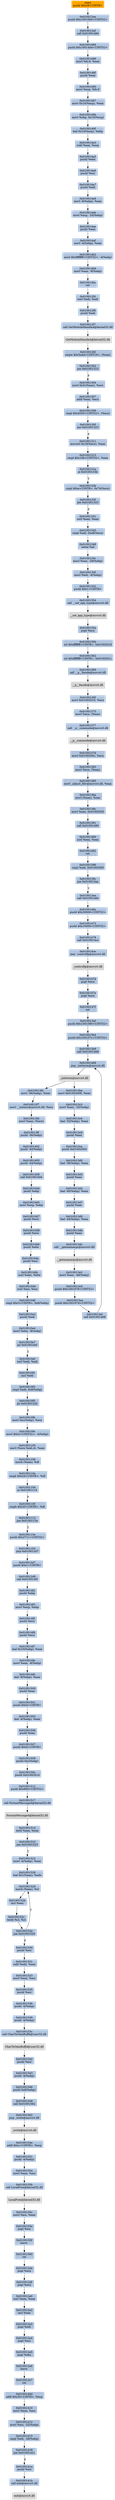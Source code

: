 digraph G {
node[shape=rectangle,style=filled,fillcolor=lightsteelblue,color=lightsteelblue]
bgcolor="transparent"
a0x010012e8pushl_0x28UINT8[label="start\npushl $0x28<UINT8>",color="lightgrey",fillcolor="orange"];
a0x010012eapushl_0x10010b0UINT32[label="0x010012ea\npushl $0x10010b0<UINT32>"];
a0x010012efcall_0x01001484[label="0x010012ef\ncall 0x01001484"];
a0x01001484pushl_0x10014d4UINT32[label="0x01001484\npushl $0x10014d4<UINT32>"];
a0x01001489movl_fs_0_eax[label="0x01001489\nmovl %fs:0, %eax"];
a0x0100148fpushl_eax[label="0x0100148f\npushl %eax"];
a0x01001490movl_esp_fs_0[label="0x01001490\nmovl %esp, %fs:0"];
a0x01001497movl_0x10esp__eax[label="0x01001497\nmovl 0x10(%esp), %eax"];
a0x0100149bmovl_ebp_0x10esp_[label="0x0100149b\nmovl %ebp, 0x10(%esp)"];
a0x0100149fleal_0x10esp__ebp[label="0x0100149f\nleal 0x10(%esp), %ebp"];
a0x010014a3subl_eax_esp[label="0x010014a3\nsubl %eax, %esp"];
a0x010014a5pushl_ebx[label="0x010014a5\npushl %ebx"];
a0x010014a6pushl_esi[label="0x010014a6\npushl %esi"];
a0x010014a7pushl_edi[label="0x010014a7\npushl %edi"];
a0x010014a8movl__8ebp__eax[label="0x010014a8\nmovl -8(%ebp), %eax"];
a0x010014abmovl_esp__24ebp_[label="0x010014ab\nmovl %esp, -24(%ebp)"];
a0x010014aepushl_eax[label="0x010014ae\npushl %eax"];
a0x010014afmovl__4ebp__eax[label="0x010014af\nmovl -4(%ebp), %eax"];
a0x010014b2movl_0xffffffffUINT32__4ebp_[label="0x010014b2\nmovl $0xffffffff<UINT32>, -4(%ebp)"];
a0x010014b9movl_eax__8ebp_[label="0x010014b9\nmovl %eax, -8(%ebp)"];
a0x010014bcret[label="0x010014bc\nret"];
a0x010012f4xorl_edi_edi[label="0x010012f4\nxorl %edi, %edi"];
a0x010012f6pushl_edi[label="0x010012f6\npushl %edi"];
a0x010012f7call_GetModuleHandleA_kernel32_dll[label="0x010012f7\ncall GetModuleHandleA@kernel32.dll"];
GetModuleHandleA_kernel32_dll[label="GetModuleHandleA@kernel32.dll",color="lightgrey",fillcolor="lightgrey"];
a0x010012fdcmpw_0x5a4dUINT16_eax_[label="0x010012fd\ncmpw $0x5a4d<UINT16>, (%eax)"];
a0x01001302jne_0x01001323[label="0x01001302\njne 0x01001323"];
a0x01001304movl_0x3ceax__ecx[label="0x01001304\nmovl 0x3c(%eax), %ecx"];
a0x01001307addl_eax_ecx[label="0x01001307\naddl %eax, %ecx"];
a0x01001309cmpl_0x4550UINT32_ecx_[label="0x01001309\ncmpl $0x4550<UINT32>, (%ecx)"];
a0x0100130fjne_0x01001323[label="0x0100130f\njne 0x01001323"];
a0x01001311movzwl_0x18ecx__eax[label="0x01001311\nmovzwl 0x18(%ecx), %eax"];
a0x01001315cmpl_0x10bUINT32_eax[label="0x01001315\ncmpl $0x10b<UINT32>, %eax"];
a0x0100131aje_0x0100133b[label="0x0100131a\nje 0x0100133b"];
a0x0100133bcmpl_0xeUINT8_0x74ecx_[label="0x0100133b\ncmpl $0xe<UINT8>, 0x74(%ecx)"];
a0x0100133fjbe_0x01001323[label="0x0100133f\njbe 0x01001323"];
a0x01001341xorl_eax_eax[label="0x01001341\nxorl %eax, %eax"];
a0x01001343cmpl_edi_0xe8ecx_[label="0x01001343\ncmpl %edi, 0xe8(%ecx)"];
a0x01001349setne_al[label="0x01001349\nsetne %al"];
a0x0100134cmovl_eax__28ebp_[label="0x0100134c\nmovl %eax, -28(%ebp)"];
a0x0100134fmovl_edi__4ebp_[label="0x0100134f\nmovl %edi, -4(%ebp)"];
a0x01001352pushl_0x1UINT8[label="0x01001352\npushl $0x1<UINT8>"];
a0x01001354call___set_app_type_msvcrt_dll[label="0x01001354\ncall __set_app_type@msvcrt.dll"];
a__set_app_type_msvcrt_dll[label="__set_app_type@msvcrt.dll",color="lightgrey",fillcolor="lightgrey"];
a0x0100135apopl_ecx[label="0x0100135a\npopl %ecx"];
a0x0100135borl_0xffffffffUINT8_0x01002018[label="0x0100135b\norl $0xffffffff<UINT8>, 0x01002018"];
a0x01001362orl_0xffffffffUINT8_0x0100201c[label="0x01001362\norl $0xffffffff<UINT8>, 0x0100201c"];
a0x01001369call___p__fmode_msvcrt_dll[label="0x01001369\ncall __p__fmode@msvcrt.dll"];
a__p__fmode_msvcrt_dll[label="__p__fmode@msvcrt.dll",color="lightgrey",fillcolor="lightgrey"];
a0x0100136fmovl_0x01002010_ecx[label="0x0100136f\nmovl 0x01002010, %ecx"];
a0x01001375movl_ecx_eax_[label="0x01001375\nmovl %ecx, (%eax)"];
a0x01001377call___p__commode_msvcrt_dll[label="0x01001377\ncall __p__commode@msvcrt.dll"];
a__p__commode_msvcrt_dll[label="__p__commode@msvcrt.dll",color="lightgrey",fillcolor="lightgrey"];
a0x0100137dmovl_0x0100200c_ecx[label="0x0100137d\nmovl 0x0100200c, %ecx"];
a0x01001383movl_ecx_eax_[label="0x01001383\nmovl %ecx, (%eax)"];
a0x01001385movl__adjust_fdiv_msvcrt_dll_eax[label="0x01001385\nmovl _adjust_fdiv@msvcrt.dll, %eax"];
a0x0100138amovl_eax__eax[label="0x0100138a\nmovl (%eax), %eax"];
a0x0100138cmovl_eax_0x01002020[label="0x0100138c\nmovl %eax, 0x01002020"];
a0x01001391call_0x01001480[label="0x01001391\ncall 0x01001480"];
a0x01001480xorl_eax_eax[label="0x01001480\nxorl %eax, %eax"];
a0x01001482ret[label="0x01001482\nret"];
a0x01001396cmpl_edi_0x01002000[label="0x01001396\ncmpl %edi, 0x01002000"];
a0x0100139cjne_0x010013aa[label="0x0100139c\njne 0x010013aa"];
a0x010013aacall_0x0100146e[label="0x010013aa\ncall 0x0100146e"];
a0x0100146epushl_0x30000UINT32[label="0x0100146e\npushl $0x30000<UINT32>"];
a0x01001473pushl_0x10000UINT32[label="0x01001473\npushl $0x10000<UINT32>"];
a0x01001478call_0x010014ce[label="0x01001478\ncall 0x010014ce"];
a0x010014cejmp__controlfp_msvcrt_dll[label="0x010014ce\njmp _controlfp@msvcrt.dll"];
a_controlfp_msvcrt_dll[label="_controlfp@msvcrt.dll",color="lightgrey",fillcolor="lightgrey"];
a0x0100147dpopl_ecx[label="0x0100147d\npopl %ecx"];
a0x0100147epopl_ecx[label="0x0100147e\npopl %ecx"];
a0x0100147fret[label="0x0100147f\nret"];
a0x010013afpushl_0x1001080UINT32[label="0x010013af\npushl $0x1001080<UINT32>"];
a0x010013b4pushl_0x100107cUINT32[label="0x010013b4\npushl $0x100107c<UINT32>"];
a0x010013b9call_0x01001468[label="0x010013b9\ncall 0x01001468"];
a0x01001468jmp__initterm_msvcrt_dll[label="0x01001468\njmp _initterm@msvcrt.dll"];
a_initterm_msvcrt_dll[label="_initterm@msvcrt.dll",color="lightgrey",fillcolor="lightgrey"];
a0x010013bemovl_0x01002008_eax[label="0x010013be\nmovl 0x01002008, %eax"];
a0x010013c3movl_eax__32ebp_[label="0x010013c3\nmovl %eax, -32(%ebp)"];
a0x010013c6leal__32ebp__eax[label="0x010013c6\nleal -32(%ebp), %eax"];
a0x010013c9pushl_eax[label="0x010013c9\npushl %eax"];
a0x010013capushl_0x01002004[label="0x010013ca\npushl 0x01002004"];
a0x010013d0leal__36ebp__eax[label="0x010013d0\nleal -36(%ebp), %eax"];
a0x010013d3pushl_eax[label="0x010013d3\npushl %eax"];
a0x010013d4leal__40ebp__eax[label="0x010013d4\nleal -40(%ebp), %eax"];
a0x010013d7pushl_eax[label="0x010013d7\npushl %eax"];
a0x010013d8leal__44ebp__eax[label="0x010013d8\nleal -44(%ebp), %eax"];
a0x010013dbpushl_eax[label="0x010013db\npushl %eax"];
a0x010013dccall___getmainargs_msvcrt_dll[label="0x010013dc\ncall __getmainargs@msvcrt.dll"];
a__getmainargs_msvcrt_dll[label="__getmainargs@msvcrt.dll",color="lightgrey",fillcolor="lightgrey"];
a0x010013e2movl_eax__48ebp_[label="0x010013e2\nmovl %eax, -48(%ebp)"];
a0x010013e5pushl_0x1001078UINT32[label="0x010013e5\npushl $0x1001078<UINT32>"];
a0x010013eapushl_0x1001074UINT32[label="0x010013ea\npushl $0x1001074<UINT32>"];
a0x010013efcall_0x01001468[label="0x010013ef\ncall 0x01001468"];
a0x010013f4movl__36ebp__eax[label="0x010013f4\nmovl -36(%ebp), %eax"];
a0x010013f7movl___initenv_msvcrt_dll_ecx[label="0x010013f7\nmovl __initenv@msvcrt.dll, %ecx"];
a0x010013fdmovl_eax_ecx_[label="0x010013fd\nmovl %eax, (%ecx)"];
a0x010013ffpushl__36ebp_[label="0x010013ff\npushl -36(%ebp)"];
a0x01001402pushl__40ebp_[label="0x01001402\npushl -40(%ebp)"];
a0x01001405pushl__44ebp_[label="0x01001405\npushl -44(%ebp)"];
a0x01001408call_0x010010d4[label="0x01001408\ncall 0x010010d4"];
a0x010010d4pushl_ebp[label="0x010010d4\npushl %ebp"];
a0x010010d5movl_esp_ebp[label="0x010010d5\nmovl %esp, %ebp"];
a0x010010d7pushl_ecx[label="0x010010d7\npushl %ecx"];
a0x010010d8pushl_ecx[label="0x010010d8\npushl %ecx"];
a0x010010d9pushl_ebx[label="0x010010d9\npushl %ebx"];
a0x010010dapushl_esi[label="0x010010da\npushl %esi"];
a0x010010dbxorl_ebx_ebx[label="0x010010db\nxorl %ebx, %ebx"];
a0x010010ddxorl_esi_esi[label="0x010010dd\nxorl %esi, %esi"];
a0x010010dfcmpl_0x3UINT8_0x8ebp_[label="0x010010df\ncmpl $0x3<UINT8>, 0x8(%ebp)"];
a0x010010e3pushl_edi[label="0x010010e3\npushl %edi"];
a0x010010e4movl_ebx__8ebp_[label="0x010010e4\nmovl %ebx, -8(%ebp)"];
a0x010010e7jnl_0x010010ef[label="0x010010e7\njnl 0x010010ef"];
a0x010010efxorl_edi_edi[label="0x010010ef\nxorl %edi, %edi"];
a0x010010f1incl_edi[label="0x010010f1\nincl %edi"];
a0x010010f2cmpl_edi_0x8ebp_[label="0x010010f2\ncmpl %edi, 0x8(%ebp)"];
a0x010010f5jle_0x010012d2[label="0x010010f5\njle 0x010012d2"];
a0x010010fbmovl_0xcebp__ecx[label="0x010010fb\nmovl 0xc(%ebp), %ecx"];
a0x010010femovl_0x2UINT32__4ebp_[label="0x010010fe\nmovl $0x2<UINT32>, -4(%ebp)"];
a0x01001105movl_ecxedi4__eax[label="0x01001105\nmovl (%ecx,%edi,4), %eax"];
a0x01001108movb_eax__dl[label="0x01001108\nmovb (%eax), %dl"];
a0x0100110acmpb_0x2dUINT8_dl[label="0x0100110a\ncmpb $0x2d<UINT8>, %dl"];
a0x0100110dje_0x01001114[label="0x0100110d\nje 0x01001114"];
a0x0100110fcmpb_0x2fUINT8_dl[label="0x0100110f\ncmpb $0x2f<UINT8>, %dl"];
a0x01001112jne_0x0100115e[label="0x01001112\njne 0x0100115e"];
a0x0100115epushl_0x2711UINT32[label="0x0100115e\npushl $0x2711<UINT32>"];
a0x01001163jmp_0x010012d7[label="0x01001163\njmp 0x010012d7"];
a0x010012d7pushl_0x1UINT8[label="0x010012d7\npushl $0x1<UINT8>"];
a0x010012d9call_0x010014f2[label="0x010012d9\ncall 0x010014f2"];
a0x010014f2pushl_ebp[label="0x010014f2\npushl %ebp"];
a0x010014f3movl_esp_ebp[label="0x010014f3\nmovl %esp, %ebp"];
a0x010014f5pushl_ecx[label="0x010014f5\npushl %ecx"];
a0x010014f6pushl_ecx[label="0x010014f6\npushl %ecx"];
a0x010014f7leal_0x10ebp__eax[label="0x010014f7\nleal 0x10(%ebp), %eax"];
a0x010014famovl_eax__8ebp_[label="0x010014fa\nmovl %eax, -8(%ebp)"];
a0x010014fdleal__8ebp__eax[label="0x010014fd\nleal -8(%ebp), %eax"];
a0x01001500pushl_eax[label="0x01001500\npushl %eax"];
a0x01001501pushl_0x0UINT8[label="0x01001501\npushl $0x0<UINT8>"];
a0x01001503leal__4ebp__eax[label="0x01001503\nleal -4(%ebp), %eax"];
a0x01001506pushl_eax[label="0x01001506\npushl %eax"];
a0x01001507pushl_0x0UINT8[label="0x01001507\npushl $0x0<UINT8>"];
a0x01001509pushl_0xcebp_[label="0x01001509\npushl 0xc(%ebp)"];
a0x0100150cpushl_0x01002014[label="0x0100150c\npushl 0x01002014"];
a0x01001512pushl_0x900UINT32[label="0x01001512\npushl $0x900<UINT32>"];
a0x01001517call_FormatMessageA_kernel32_dll[label="0x01001517\ncall FormatMessageA@kernel32.dll"];
FormatMessageA_kernel32_dll[label="FormatMessageA@kernel32.dll",color="lightgrey",fillcolor="lightgrey"];
a0x0100151dtestl_eax_eax[label="0x0100151d\ntestl %eax, %eax"];
a0x0100151fjne_0x01001523[label="0x0100151f\njne 0x01001523"];
a0x01001523movl__4ebp__eax[label="0x01001523\nmovl -4(%ebp), %eax"];
a0x01001526leal_0x1eax__edx[label="0x01001526\nleal 0x1(%eax), %edx"];
a0x01001529movb_eax__cl[label="0x01001529\nmovb (%eax), %cl"];
a0x0100152bincl_eax[label="0x0100152b\nincl %eax"];
a0x0100152ctestb_cl_cl[label="0x0100152c\ntestb %cl, %cl"];
a0x0100152ejne_0x01001529[label="0x0100152e\njne 0x01001529"];
a0x01001530pushl_esi[label="0x01001530\npushl %esi"];
a0x01001531subl_edx_eax[label="0x01001531\nsubl %edx, %eax"];
a0x01001533movl_eax_esi[label="0x01001533\nmovl %eax, %esi"];
a0x01001535pushl_esi[label="0x01001535\npushl %esi"];
a0x01001536pushl__4ebp_[label="0x01001536\npushl -4(%ebp)"];
a0x01001539pushl__4ebp_[label="0x01001539\npushl -4(%ebp)"];
a0x0100153ccall_CharToOemBuffA_user32_dll[label="0x0100153c\ncall CharToOemBuffA@user32.dll"];
CharToOemBuffA_user32_dll[label="CharToOemBuffA@user32.dll",color="lightgrey",fillcolor="lightgrey"];
a0x01001542pushl_esi[label="0x01001542\npushl %esi"];
a0x01001543pushl__4ebp_[label="0x01001543\npushl -4(%ebp)"];
a0x01001546pushl_0x8ebp_[label="0x01001546\npushl 0x8(%ebp)"];
a0x01001549call_0x01001562[label="0x01001549\ncall 0x01001562"];
a0x01001562jmp__write_msvcrt_dll[label="0x01001562\njmp _write@msvcrt.dll"];
a_write_msvcrt_dll[label="_write@msvcrt.dll",color="lightgrey",fillcolor="lightgrey"];
a0x0100154eaddl_0xcUINT8_esp[label="0x0100154e\naddl $0xc<UINT8>, %esp"];
a0x01001551pushl__4ebp_[label="0x01001551\npushl -4(%ebp)"];
a0x01001554movl_eax_esi[label="0x01001554\nmovl %eax, %esi"];
a0x01001556call_LocalFree_kernel32_dll[label="0x01001556\ncall LocalFree@kernel32.dll"];
LocalFree_kernel32_dll[label="LocalFree@kernel32.dll",color="lightgrey",fillcolor="lightgrey"];
a0x0100155cmovl_esi_eax[label="0x0100155c\nmovl %esi, %eax"];
a0x0100155epopl_esi[label="0x0100155e\npopl %esi"];
a0x0100155fleave_[label="0x0100155f\nleave "];
a0x01001560ret[label="0x01001560\nret"];
a0x010012depopl_ecx[label="0x010012de\npopl %ecx"];
a0x010012dfpopl_ecx[label="0x010012df\npopl %ecx"];
a0x010012e0xorl_eax_eax[label="0x010012e0\nxorl %eax, %eax"];
a0x010012e2incl_eax[label="0x010012e2\nincl %eax"];
a0x010012e3popl_edi[label="0x010012e3\npopl %edi"];
a0x010012e4popl_esi[label="0x010012e4\npopl %esi"];
a0x010012e5popl_ebx[label="0x010012e5\npopl %ebx"];
a0x010012e6leave_[label="0x010012e6\nleave "];
a0x010012e7ret[label="0x010012e7\nret"];
a0x0100140daddl_0x30UINT8_esp[label="0x0100140d\naddl $0x30<UINT8>, %esp"];
a0x01001410movl_eax_esi[label="0x01001410\nmovl %eax, %esi"];
a0x01001412movl_esi__52ebp_[label="0x01001412\nmovl %esi, -52(%ebp)"];
a0x01001415cmpl_edi__28ebp_[label="0x01001415\ncmpl %edi, -28(%ebp)"];
a0x01001418jne_0x01001421[label="0x01001418\njne 0x01001421"];
a0x0100141apushl_esi[label="0x0100141a\npushl %esi"];
a0x0100141bcall_exit_msvcrt_dll[label="0x0100141b\ncall exit@msvcrt.dll"];
exit_msvcrt_dll[label="exit@msvcrt.dll",color="lightgrey",fillcolor="lightgrey"];
a0x010012e8pushl_0x28UINT8 -> a0x010012eapushl_0x10010b0UINT32 [color="#000000"];
a0x010012eapushl_0x10010b0UINT32 -> a0x010012efcall_0x01001484 [color="#000000"];
a0x010012efcall_0x01001484 -> a0x01001484pushl_0x10014d4UINT32 [color="#000000"];
a0x01001484pushl_0x10014d4UINT32 -> a0x01001489movl_fs_0_eax [color="#000000"];
a0x01001489movl_fs_0_eax -> a0x0100148fpushl_eax [color="#000000"];
a0x0100148fpushl_eax -> a0x01001490movl_esp_fs_0 [color="#000000"];
a0x01001490movl_esp_fs_0 -> a0x01001497movl_0x10esp__eax [color="#000000"];
a0x01001497movl_0x10esp__eax -> a0x0100149bmovl_ebp_0x10esp_ [color="#000000"];
a0x0100149bmovl_ebp_0x10esp_ -> a0x0100149fleal_0x10esp__ebp [color="#000000"];
a0x0100149fleal_0x10esp__ebp -> a0x010014a3subl_eax_esp [color="#000000"];
a0x010014a3subl_eax_esp -> a0x010014a5pushl_ebx [color="#000000"];
a0x010014a5pushl_ebx -> a0x010014a6pushl_esi [color="#000000"];
a0x010014a6pushl_esi -> a0x010014a7pushl_edi [color="#000000"];
a0x010014a7pushl_edi -> a0x010014a8movl__8ebp__eax [color="#000000"];
a0x010014a8movl__8ebp__eax -> a0x010014abmovl_esp__24ebp_ [color="#000000"];
a0x010014abmovl_esp__24ebp_ -> a0x010014aepushl_eax [color="#000000"];
a0x010014aepushl_eax -> a0x010014afmovl__4ebp__eax [color="#000000"];
a0x010014afmovl__4ebp__eax -> a0x010014b2movl_0xffffffffUINT32__4ebp_ [color="#000000"];
a0x010014b2movl_0xffffffffUINT32__4ebp_ -> a0x010014b9movl_eax__8ebp_ [color="#000000"];
a0x010014b9movl_eax__8ebp_ -> a0x010014bcret [color="#000000"];
a0x010014bcret -> a0x010012f4xorl_edi_edi [color="#000000"];
a0x010012f4xorl_edi_edi -> a0x010012f6pushl_edi [color="#000000"];
a0x010012f6pushl_edi -> a0x010012f7call_GetModuleHandleA_kernel32_dll [color="#000000"];
a0x010012f7call_GetModuleHandleA_kernel32_dll -> GetModuleHandleA_kernel32_dll [color="#000000"];
GetModuleHandleA_kernel32_dll -> a0x010012fdcmpw_0x5a4dUINT16_eax_ [color="#000000"];
a0x010012fdcmpw_0x5a4dUINT16_eax_ -> a0x01001302jne_0x01001323 [color="#000000"];
a0x01001302jne_0x01001323 -> a0x01001304movl_0x3ceax__ecx [color="#000000",label="F"];
a0x01001304movl_0x3ceax__ecx -> a0x01001307addl_eax_ecx [color="#000000"];
a0x01001307addl_eax_ecx -> a0x01001309cmpl_0x4550UINT32_ecx_ [color="#000000"];
a0x01001309cmpl_0x4550UINT32_ecx_ -> a0x0100130fjne_0x01001323 [color="#000000"];
a0x0100130fjne_0x01001323 -> a0x01001311movzwl_0x18ecx__eax [color="#000000",label="F"];
a0x01001311movzwl_0x18ecx__eax -> a0x01001315cmpl_0x10bUINT32_eax [color="#000000"];
a0x01001315cmpl_0x10bUINT32_eax -> a0x0100131aje_0x0100133b [color="#000000"];
a0x0100131aje_0x0100133b -> a0x0100133bcmpl_0xeUINT8_0x74ecx_ [color="#000000",label="T"];
a0x0100133bcmpl_0xeUINT8_0x74ecx_ -> a0x0100133fjbe_0x01001323 [color="#000000"];
a0x0100133fjbe_0x01001323 -> a0x01001341xorl_eax_eax [color="#000000",label="F"];
a0x01001341xorl_eax_eax -> a0x01001343cmpl_edi_0xe8ecx_ [color="#000000"];
a0x01001343cmpl_edi_0xe8ecx_ -> a0x01001349setne_al [color="#000000"];
a0x01001349setne_al -> a0x0100134cmovl_eax__28ebp_ [color="#000000"];
a0x0100134cmovl_eax__28ebp_ -> a0x0100134fmovl_edi__4ebp_ [color="#000000"];
a0x0100134fmovl_edi__4ebp_ -> a0x01001352pushl_0x1UINT8 [color="#000000"];
a0x01001352pushl_0x1UINT8 -> a0x01001354call___set_app_type_msvcrt_dll [color="#000000"];
a0x01001354call___set_app_type_msvcrt_dll -> a__set_app_type_msvcrt_dll [color="#000000"];
a__set_app_type_msvcrt_dll -> a0x0100135apopl_ecx [color="#000000"];
a0x0100135apopl_ecx -> a0x0100135borl_0xffffffffUINT8_0x01002018 [color="#000000"];
a0x0100135borl_0xffffffffUINT8_0x01002018 -> a0x01001362orl_0xffffffffUINT8_0x0100201c [color="#000000"];
a0x01001362orl_0xffffffffUINT8_0x0100201c -> a0x01001369call___p__fmode_msvcrt_dll [color="#000000"];
a0x01001369call___p__fmode_msvcrt_dll -> a__p__fmode_msvcrt_dll [color="#000000"];
a__p__fmode_msvcrt_dll -> a0x0100136fmovl_0x01002010_ecx [color="#000000"];
a0x0100136fmovl_0x01002010_ecx -> a0x01001375movl_ecx_eax_ [color="#000000"];
a0x01001375movl_ecx_eax_ -> a0x01001377call___p__commode_msvcrt_dll [color="#000000"];
a0x01001377call___p__commode_msvcrt_dll -> a__p__commode_msvcrt_dll [color="#000000"];
a__p__commode_msvcrt_dll -> a0x0100137dmovl_0x0100200c_ecx [color="#000000"];
a0x0100137dmovl_0x0100200c_ecx -> a0x01001383movl_ecx_eax_ [color="#000000"];
a0x01001383movl_ecx_eax_ -> a0x01001385movl__adjust_fdiv_msvcrt_dll_eax [color="#000000"];
a0x01001385movl__adjust_fdiv_msvcrt_dll_eax -> a0x0100138amovl_eax__eax [color="#000000"];
a0x0100138amovl_eax__eax -> a0x0100138cmovl_eax_0x01002020 [color="#000000"];
a0x0100138cmovl_eax_0x01002020 -> a0x01001391call_0x01001480 [color="#000000"];
a0x01001391call_0x01001480 -> a0x01001480xorl_eax_eax [color="#000000"];
a0x01001480xorl_eax_eax -> a0x01001482ret [color="#000000"];
a0x01001482ret -> a0x01001396cmpl_edi_0x01002000 [color="#000000"];
a0x01001396cmpl_edi_0x01002000 -> a0x0100139cjne_0x010013aa [color="#000000"];
a0x0100139cjne_0x010013aa -> a0x010013aacall_0x0100146e [color="#000000",label="T"];
a0x010013aacall_0x0100146e -> a0x0100146epushl_0x30000UINT32 [color="#000000"];
a0x0100146epushl_0x30000UINT32 -> a0x01001473pushl_0x10000UINT32 [color="#000000"];
a0x01001473pushl_0x10000UINT32 -> a0x01001478call_0x010014ce [color="#000000"];
a0x01001478call_0x010014ce -> a0x010014cejmp__controlfp_msvcrt_dll [color="#000000"];
a0x010014cejmp__controlfp_msvcrt_dll -> a_controlfp_msvcrt_dll [color="#000000"];
a_controlfp_msvcrt_dll -> a0x0100147dpopl_ecx [color="#000000"];
a0x0100147dpopl_ecx -> a0x0100147epopl_ecx [color="#000000"];
a0x0100147epopl_ecx -> a0x0100147fret [color="#000000"];
a0x0100147fret -> a0x010013afpushl_0x1001080UINT32 [color="#000000"];
a0x010013afpushl_0x1001080UINT32 -> a0x010013b4pushl_0x100107cUINT32 [color="#000000"];
a0x010013b4pushl_0x100107cUINT32 -> a0x010013b9call_0x01001468 [color="#000000"];
a0x010013b9call_0x01001468 -> a0x01001468jmp__initterm_msvcrt_dll [color="#000000"];
a0x01001468jmp__initterm_msvcrt_dll -> a_initterm_msvcrt_dll [color="#000000"];
a_initterm_msvcrt_dll -> a0x010013bemovl_0x01002008_eax [color="#000000"];
a0x010013bemovl_0x01002008_eax -> a0x010013c3movl_eax__32ebp_ [color="#000000"];
a0x010013c3movl_eax__32ebp_ -> a0x010013c6leal__32ebp__eax [color="#000000"];
a0x010013c6leal__32ebp__eax -> a0x010013c9pushl_eax [color="#000000"];
a0x010013c9pushl_eax -> a0x010013capushl_0x01002004 [color="#000000"];
a0x010013capushl_0x01002004 -> a0x010013d0leal__36ebp__eax [color="#000000"];
a0x010013d0leal__36ebp__eax -> a0x010013d3pushl_eax [color="#000000"];
a0x010013d3pushl_eax -> a0x010013d4leal__40ebp__eax [color="#000000"];
a0x010013d4leal__40ebp__eax -> a0x010013d7pushl_eax [color="#000000"];
a0x010013d7pushl_eax -> a0x010013d8leal__44ebp__eax [color="#000000"];
a0x010013d8leal__44ebp__eax -> a0x010013dbpushl_eax [color="#000000"];
a0x010013dbpushl_eax -> a0x010013dccall___getmainargs_msvcrt_dll [color="#000000"];
a0x010013dccall___getmainargs_msvcrt_dll -> a__getmainargs_msvcrt_dll [color="#000000"];
a__getmainargs_msvcrt_dll -> a0x010013e2movl_eax__48ebp_ [color="#000000"];
a0x010013e2movl_eax__48ebp_ -> a0x010013e5pushl_0x1001078UINT32 [color="#000000"];
a0x010013e5pushl_0x1001078UINT32 -> a0x010013eapushl_0x1001074UINT32 [color="#000000"];
a0x010013eapushl_0x1001074UINT32 -> a0x010013efcall_0x01001468 [color="#000000"];
a0x010013efcall_0x01001468 -> a0x01001468jmp__initterm_msvcrt_dll [color="#000000"];
a_initterm_msvcrt_dll -> a0x010013f4movl__36ebp__eax [color="#000000"];
a0x010013f4movl__36ebp__eax -> a0x010013f7movl___initenv_msvcrt_dll_ecx [color="#000000"];
a0x010013f7movl___initenv_msvcrt_dll_ecx -> a0x010013fdmovl_eax_ecx_ [color="#000000"];
a0x010013fdmovl_eax_ecx_ -> a0x010013ffpushl__36ebp_ [color="#000000"];
a0x010013ffpushl__36ebp_ -> a0x01001402pushl__40ebp_ [color="#000000"];
a0x01001402pushl__40ebp_ -> a0x01001405pushl__44ebp_ [color="#000000"];
a0x01001405pushl__44ebp_ -> a0x01001408call_0x010010d4 [color="#000000"];
a0x01001408call_0x010010d4 -> a0x010010d4pushl_ebp [color="#000000"];
a0x010010d4pushl_ebp -> a0x010010d5movl_esp_ebp [color="#000000"];
a0x010010d5movl_esp_ebp -> a0x010010d7pushl_ecx [color="#000000"];
a0x010010d7pushl_ecx -> a0x010010d8pushl_ecx [color="#000000"];
a0x010010d8pushl_ecx -> a0x010010d9pushl_ebx [color="#000000"];
a0x010010d9pushl_ebx -> a0x010010dapushl_esi [color="#000000"];
a0x010010dapushl_esi -> a0x010010dbxorl_ebx_ebx [color="#000000"];
a0x010010dbxorl_ebx_ebx -> a0x010010ddxorl_esi_esi [color="#000000"];
a0x010010ddxorl_esi_esi -> a0x010010dfcmpl_0x3UINT8_0x8ebp_ [color="#000000"];
a0x010010dfcmpl_0x3UINT8_0x8ebp_ -> a0x010010e3pushl_edi [color="#000000"];
a0x010010e3pushl_edi -> a0x010010e4movl_ebx__8ebp_ [color="#000000"];
a0x010010e4movl_ebx__8ebp_ -> a0x010010e7jnl_0x010010ef [color="#000000"];
a0x010010e7jnl_0x010010ef -> a0x010010efxorl_edi_edi [color="#000000",label="T"];
a0x010010efxorl_edi_edi -> a0x010010f1incl_edi [color="#000000"];
a0x010010f1incl_edi -> a0x010010f2cmpl_edi_0x8ebp_ [color="#000000"];
a0x010010f2cmpl_edi_0x8ebp_ -> a0x010010f5jle_0x010012d2 [color="#000000"];
a0x010010f5jle_0x010012d2 -> a0x010010fbmovl_0xcebp__ecx [color="#000000",label="F"];
a0x010010fbmovl_0xcebp__ecx -> a0x010010femovl_0x2UINT32__4ebp_ [color="#000000"];
a0x010010femovl_0x2UINT32__4ebp_ -> a0x01001105movl_ecxedi4__eax [color="#000000"];
a0x01001105movl_ecxedi4__eax -> a0x01001108movb_eax__dl [color="#000000"];
a0x01001108movb_eax__dl -> a0x0100110acmpb_0x2dUINT8_dl [color="#000000"];
a0x0100110acmpb_0x2dUINT8_dl -> a0x0100110dje_0x01001114 [color="#000000"];
a0x0100110dje_0x01001114 -> a0x0100110fcmpb_0x2fUINT8_dl [color="#000000",label="F"];
a0x0100110fcmpb_0x2fUINT8_dl -> a0x01001112jne_0x0100115e [color="#000000"];
a0x01001112jne_0x0100115e -> a0x0100115epushl_0x2711UINT32 [color="#000000",label="T"];
a0x0100115epushl_0x2711UINT32 -> a0x01001163jmp_0x010012d7 [color="#000000"];
a0x01001163jmp_0x010012d7 -> a0x010012d7pushl_0x1UINT8 [color="#000000"];
a0x010012d7pushl_0x1UINT8 -> a0x010012d9call_0x010014f2 [color="#000000"];
a0x010012d9call_0x010014f2 -> a0x010014f2pushl_ebp [color="#000000"];
a0x010014f2pushl_ebp -> a0x010014f3movl_esp_ebp [color="#000000"];
a0x010014f3movl_esp_ebp -> a0x010014f5pushl_ecx [color="#000000"];
a0x010014f5pushl_ecx -> a0x010014f6pushl_ecx [color="#000000"];
a0x010014f6pushl_ecx -> a0x010014f7leal_0x10ebp__eax [color="#000000"];
a0x010014f7leal_0x10ebp__eax -> a0x010014famovl_eax__8ebp_ [color="#000000"];
a0x010014famovl_eax__8ebp_ -> a0x010014fdleal__8ebp__eax [color="#000000"];
a0x010014fdleal__8ebp__eax -> a0x01001500pushl_eax [color="#000000"];
a0x01001500pushl_eax -> a0x01001501pushl_0x0UINT8 [color="#000000"];
a0x01001501pushl_0x0UINT8 -> a0x01001503leal__4ebp__eax [color="#000000"];
a0x01001503leal__4ebp__eax -> a0x01001506pushl_eax [color="#000000"];
a0x01001506pushl_eax -> a0x01001507pushl_0x0UINT8 [color="#000000"];
a0x01001507pushl_0x0UINT8 -> a0x01001509pushl_0xcebp_ [color="#000000"];
a0x01001509pushl_0xcebp_ -> a0x0100150cpushl_0x01002014 [color="#000000"];
a0x0100150cpushl_0x01002014 -> a0x01001512pushl_0x900UINT32 [color="#000000"];
a0x01001512pushl_0x900UINT32 -> a0x01001517call_FormatMessageA_kernel32_dll [color="#000000"];
a0x01001517call_FormatMessageA_kernel32_dll -> FormatMessageA_kernel32_dll [color="#000000"];
FormatMessageA_kernel32_dll -> a0x0100151dtestl_eax_eax [color="#000000"];
a0x0100151dtestl_eax_eax -> a0x0100151fjne_0x01001523 [color="#000000"];
a0x0100151fjne_0x01001523 -> a0x01001523movl__4ebp__eax [color="#000000",label="T"];
a0x01001523movl__4ebp__eax -> a0x01001526leal_0x1eax__edx [color="#000000"];
a0x01001526leal_0x1eax__edx -> a0x01001529movb_eax__cl [color="#000000"];
a0x01001529movb_eax__cl -> a0x0100152bincl_eax [color="#000000"];
a0x0100152bincl_eax -> a0x0100152ctestb_cl_cl [color="#000000"];
a0x0100152ctestb_cl_cl -> a0x0100152ejne_0x01001529 [color="#000000"];
a0x0100152ejne_0x01001529 -> a0x01001529movb_eax__cl [color="#000000",label="T"];
a0x0100152ejne_0x01001529 -> a0x01001530pushl_esi [color="#000000",label="F"];
a0x01001530pushl_esi -> a0x01001531subl_edx_eax [color="#000000"];
a0x01001531subl_edx_eax -> a0x01001533movl_eax_esi [color="#000000"];
a0x01001533movl_eax_esi -> a0x01001535pushl_esi [color="#000000"];
a0x01001535pushl_esi -> a0x01001536pushl__4ebp_ [color="#000000"];
a0x01001536pushl__4ebp_ -> a0x01001539pushl__4ebp_ [color="#000000"];
a0x01001539pushl__4ebp_ -> a0x0100153ccall_CharToOemBuffA_user32_dll [color="#000000"];
a0x0100153ccall_CharToOemBuffA_user32_dll -> CharToOemBuffA_user32_dll [color="#000000"];
CharToOemBuffA_user32_dll -> a0x01001542pushl_esi [color="#000000"];
a0x01001542pushl_esi -> a0x01001543pushl__4ebp_ [color="#000000"];
a0x01001543pushl__4ebp_ -> a0x01001546pushl_0x8ebp_ [color="#000000"];
a0x01001546pushl_0x8ebp_ -> a0x01001549call_0x01001562 [color="#000000"];
a0x01001549call_0x01001562 -> a0x01001562jmp__write_msvcrt_dll [color="#000000"];
a0x01001562jmp__write_msvcrt_dll -> a_write_msvcrt_dll [color="#000000"];
a_write_msvcrt_dll -> a0x0100154eaddl_0xcUINT8_esp [color="#000000"];
a0x0100154eaddl_0xcUINT8_esp -> a0x01001551pushl__4ebp_ [color="#000000"];
a0x01001551pushl__4ebp_ -> a0x01001554movl_eax_esi [color="#000000"];
a0x01001554movl_eax_esi -> a0x01001556call_LocalFree_kernel32_dll [color="#000000"];
a0x01001556call_LocalFree_kernel32_dll -> LocalFree_kernel32_dll [color="#000000"];
LocalFree_kernel32_dll -> a0x0100155cmovl_esi_eax [color="#000000"];
a0x0100155cmovl_esi_eax -> a0x0100155epopl_esi [color="#000000"];
a0x0100155epopl_esi -> a0x0100155fleave_ [color="#000000"];
a0x0100155fleave_ -> a0x01001560ret [color="#000000"];
a0x01001560ret -> a0x010012depopl_ecx [color="#000000"];
a0x010012depopl_ecx -> a0x010012dfpopl_ecx [color="#000000"];
a0x010012dfpopl_ecx -> a0x010012e0xorl_eax_eax [color="#000000"];
a0x010012e0xorl_eax_eax -> a0x010012e2incl_eax [color="#000000"];
a0x010012e2incl_eax -> a0x010012e3popl_edi [color="#000000"];
a0x010012e3popl_edi -> a0x010012e4popl_esi [color="#000000"];
a0x010012e4popl_esi -> a0x010012e5popl_ebx [color="#000000"];
a0x010012e5popl_ebx -> a0x010012e6leave_ [color="#000000"];
a0x010012e6leave_ -> a0x010012e7ret [color="#000000"];
a0x010012e7ret -> a0x0100140daddl_0x30UINT8_esp [color="#000000"];
a0x0100140daddl_0x30UINT8_esp -> a0x01001410movl_eax_esi [color="#000000"];
a0x01001410movl_eax_esi -> a0x01001412movl_esi__52ebp_ [color="#000000"];
a0x01001412movl_esi__52ebp_ -> a0x01001415cmpl_edi__28ebp_ [color="#000000"];
a0x01001415cmpl_edi__28ebp_ -> a0x01001418jne_0x01001421 [color="#000000"];
a0x01001418jne_0x01001421 -> a0x0100141apushl_esi [color="#000000",label="F"];
a0x0100141apushl_esi -> a0x0100141bcall_exit_msvcrt_dll [color="#000000"];
a0x0100141bcall_exit_msvcrt_dll -> exit_msvcrt_dll [color="#000000"];
}
